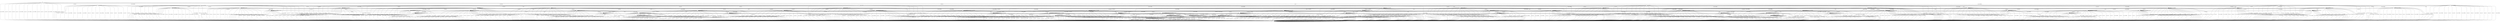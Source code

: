 digraph T4 {
0 [label="0"];
1 [label="1", shape=doublecircle];
2 [label="2"];
3 [label="3"];
4 [label="4"];
5 [label="5"];
6 [label="6"];
7 [label="7"];
8 [label="8"];
9 [label="9"];
10 [label="10"];
11 [label="11"];
12 [label="12"];
13 [label="13"];
14 [label="14"];
15 [label="15"];
16 [label="16"];
17 [label="17"];
18 [label="18"];
19 [label="19"];
20 [label="20"];
21 [label="21"];
22 [label="22"];
23 [label="23"];
24 [label="24"];
25 [label="25"];
26 [label="26"];
27 [label="27"];
28 [label="28"];
29 [label="29"];
30 [label="30"];
31 [label="31"];
32 [label="32"];
33 [label="33"];
34 [label="34"];
35 [label="35"];
36 [label="36"];
37 [label="37"];
38 [label="38"];
39 [label="39"];
40 [label="40"];
41 [label="41"];
42 [label="42"];
43 [label="43"];
44 [label="44"];
45 [label="45"];
46 [label="46"];
47 [label="47"];
48 [label="48"];
49 [label="49"];
50 [label="50"];
51 [label="51"];
52 [label="52"];
53 [label="53"];
54 [label="54"];
55 [label="55"];
56 [label="56"];
57 [label="57"];
58 [label="58"];
59 [label="59"];
60 [label="60"];
61 [label="61"];
62 [label="62"];
63 [label="63"];
64 [label="64"];
0 -> 0  [label="usr2_ai2_VoidReply"];
0 -> 0  [label="usr1_ai3_re40"];
0 -> 0  [label="usr1_ai3_re20"];
0 -> 0  [label="usr4_ai4_re2"];
0 -> 0  [label="usr2_ai3_re18"];
0 -> 0  [label="usr2_ai1_re7"];
0 -> 0  [label="usr2_ai4_VoidReply"];
0 -> 0  [label="usr3_ai1_re3"];
0 -> 0  [label="usr2_ai1_VoidReply"];
0 -> 0  [label="usr4_ai2_VoidReply"];
0 -> 0  [label="ai1_ce1"];
0 -> 0  [label="usr1_ai2_VoidReply"];
0 -> 0  [label="usr2_ai3_re5"];
0 -> 0  [label="usr2_ai3_VoidReply"];
0 -> 0  [label="usr2_ai1_re18"];
0 -> 0  [label="usr3_ai1_re1"];
0 -> 0  [label="usr1_ai3_re50"];
0 -> 0  [label="usr3_ai2_re1"];
0 -> 0  [label="usr4_ai1_VoidReply"];
0 -> 0  [label="usr1_ai1_VoidReply"];
0 -> 0  [label="usr2_ai3_re12"];
0 -> 0  [label="usr3_ai2_re2"];
1 -> 0  [label="usr2_ai2_VoidReply"];
1 -> 1  [label="usr1_ai3_re40"];
1 -> 0  [label="usr1_ai3_re20"];
1 -> 0  [label="usr4_ai4_re2"];
1 -> 0  [label="usr2_ai3_re18"];
1 -> 0  [label="usr2_ai1_re7"];
1 -> 0  [label="usr2_ai4_VoidReply"];
1 -> 0  [label="usr3_ai1_re3"];
1 -> 0  [label="usr2_ai1_VoidReply"];
1 -> 1  [label="usr4_ai2_VoidReply"];
1 -> 1  [label="ai1_ce1"];
1 -> 0  [label="usr1_ai2_VoidReply"];
1 -> 1  [label="usr2_ai3_re5"];
1 -> 1  [label="usr2_ai3_VoidReply"];
1 -> 0  [label="usr2_ai1_re18"];
1 -> 0  [label="usr3_ai1_re1"];
1 -> 0  [label="usr1_ai3_re50"];
1 -> 1  [label="usr3_ai2_re1"];
1 -> 0  [label="usr4_ai1_VoidReply"];
1 -> 0  [label="usr1_ai1_VoidReply"];
1 -> 0  [label="usr2_ai3_re12"];
1 -> 0  [label="usr3_ai2_re2"];
2 -> 0  [label="usr2_ai2_VoidReply"];
2 -> 1  [label="usr1_ai3_re40"];
2 -> 0  [label="usr1_ai3_re20"];
2 -> 0  [label="usr4_ai4_re2"];
2 -> 0  [label="usr2_ai3_re18"];
2 -> 0  [label="usr2_ai1_re7"];
2 -> 0  [label="usr2_ai4_VoidReply"];
2 -> 0  [label="usr3_ai1_re3"];
2 -> 0  [label="usr2_ai1_VoidReply"];
2 -> 2  [label="usr4_ai2_VoidReply"];
2 -> 2  [label="ai1_ce1"];
2 -> 0  [label="usr1_ai2_VoidReply"];
2 -> 2  [label="usr2_ai3_re5"];
2 -> 2  [label="usr2_ai3_VoidReply"];
2 -> 0  [label="usr2_ai1_re18"];
2 -> 0  [label="usr3_ai1_re1"];
2 -> 0  [label="usr1_ai3_re50"];
2 -> 2  [label="usr3_ai2_re1"];
2 -> 0  [label="usr4_ai1_VoidReply"];
2 -> 0  [label="usr1_ai1_VoidReply"];
2 -> 0  [label="usr2_ai3_re12"];
2 -> 0  [label="usr3_ai2_re2"];
3 -> 0  [label="usr2_ai2_VoidReply"];
3 -> 3  [label="usr1_ai3_re40"];
3 -> 0  [label="usr1_ai3_re20"];
3 -> 0  [label="usr4_ai4_re2"];
3 -> 0  [label="usr2_ai3_re18"];
3 -> 0  [label="usr2_ai1_re7"];
3 -> 0  [label="usr2_ai4_VoidReply"];
3 -> 0  [label="usr3_ai1_re3"];
3 -> 0  [label="usr2_ai1_VoidReply"];
3 -> 1  [label="usr4_ai2_VoidReply"];
3 -> 3  [label="ai1_ce1"];
3 -> 0  [label="usr1_ai2_VoidReply"];
3 -> 3  [label="usr2_ai3_re5"];
3 -> 3  [label="usr2_ai3_VoidReply"];
3 -> 0  [label="usr2_ai1_re18"];
3 -> 0  [label="usr3_ai1_re1"];
3 -> 0  [label="usr1_ai3_re50"];
3 -> 3  [label="usr3_ai2_re1"];
3 -> 0  [label="usr4_ai1_VoidReply"];
3 -> 0  [label="usr1_ai1_VoidReply"];
3 -> 0  [label="usr2_ai3_re12"];
3 -> 0  [label="usr3_ai2_re2"];
4 -> 0  [label="usr2_ai2_VoidReply"];
4 -> 4  [label="usr1_ai3_re40"];
4 -> 0  [label="usr1_ai3_re20"];
4 -> 0  [label="usr4_ai4_re2"];
4 -> 0  [label="usr2_ai3_re18"];
4 -> 0  [label="usr2_ai1_re7"];
4 -> 0  [label="usr2_ai4_VoidReply"];
4 -> 0  [label="usr3_ai1_re3"];
4 -> 0  [label="usr2_ai1_VoidReply"];
4 -> 4  [label="usr4_ai2_VoidReply"];
4 -> 1  [label="ai1_ce1"];
4 -> 0  [label="usr1_ai2_VoidReply"];
4 -> 4  [label="usr2_ai3_re5"];
4 -> 4  [label="usr2_ai3_VoidReply"];
4 -> 0  [label="usr2_ai1_re18"];
4 -> 0  [label="usr3_ai1_re1"];
4 -> 0  [label="usr1_ai3_re50"];
4 -> 4  [label="usr3_ai2_re1"];
4 -> 0  [label="usr4_ai1_VoidReply"];
4 -> 0  [label="usr1_ai1_VoidReply"];
4 -> 0  [label="usr2_ai3_re12"];
4 -> 0  [label="usr3_ai2_re2"];
5 -> 0  [label="usr2_ai2_VoidReply"];
5 -> 5  [label="usr1_ai3_re40"];
5 -> 0  [label="usr1_ai3_re20"];
5 -> 0  [label="usr4_ai4_re2"];
5 -> 0  [label="usr2_ai3_re18"];
5 -> 0  [label="usr2_ai1_re7"];
5 -> 0  [label="usr2_ai4_VoidReply"];
5 -> 0  [label="usr3_ai1_re3"];
5 -> 0  [label="usr2_ai1_VoidReply"];
5 -> 5  [label="usr4_ai2_VoidReply"];
5 -> 5  [label="ai1_ce1"];
5 -> 0  [label="usr1_ai2_VoidReply"];
5 -> 1  [label="usr2_ai3_re5"];
5 -> 5  [label="usr2_ai3_VoidReply"];
5 -> 0  [label="usr2_ai1_re18"];
5 -> 0  [label="usr3_ai1_re1"];
5 -> 0  [label="usr1_ai3_re50"];
5 -> 5  [label="usr3_ai2_re1"];
5 -> 0  [label="usr4_ai1_VoidReply"];
5 -> 0  [label="usr1_ai1_VoidReply"];
5 -> 0  [label="usr2_ai3_re12"];
5 -> 0  [label="usr3_ai2_re2"];
6 -> 0  [label="usr2_ai2_VoidReply"];
6 -> 6  [label="usr1_ai3_re40"];
6 -> 0  [label="usr1_ai3_re20"];
6 -> 0  [label="usr4_ai4_re2"];
6 -> 0  [label="usr2_ai3_re18"];
6 -> 0  [label="usr2_ai1_re7"];
6 -> 0  [label="usr2_ai4_VoidReply"];
6 -> 0  [label="usr3_ai1_re3"];
6 -> 0  [label="usr2_ai1_VoidReply"];
6 -> 6  [label="usr4_ai2_VoidReply"];
6 -> 6  [label="ai1_ce1"];
6 -> 0  [label="usr1_ai2_VoidReply"];
6 -> 6  [label="usr2_ai3_re5"];
6 -> 1  [label="usr2_ai3_VoidReply"];
6 -> 0  [label="usr2_ai1_re18"];
6 -> 0  [label="usr3_ai1_re1"];
6 -> 0  [label="usr1_ai3_re50"];
6 -> 6  [label="usr3_ai2_re1"];
6 -> 0  [label="usr4_ai1_VoidReply"];
6 -> 0  [label="usr1_ai1_VoidReply"];
6 -> 0  [label="usr2_ai3_re12"];
6 -> 0  [label="usr3_ai2_re2"];
7 -> 0  [label="usr2_ai2_VoidReply"];
7 -> 7  [label="usr1_ai3_re40"];
7 -> 0  [label="usr1_ai3_re20"];
7 -> 0  [label="usr4_ai4_re2"];
7 -> 0  [label="usr2_ai3_re18"];
7 -> 0  [label="usr2_ai1_re7"];
7 -> 0  [label="usr2_ai4_VoidReply"];
7 -> 0  [label="usr3_ai1_re3"];
7 -> 0  [label="usr2_ai1_VoidReply"];
7 -> 7  [label="usr4_ai2_VoidReply"];
7 -> 7  [label="ai1_ce1"];
7 -> 0  [label="usr1_ai2_VoidReply"];
7 -> 7  [label="usr2_ai3_re5"];
7 -> 7  [label="usr2_ai3_VoidReply"];
7 -> 0  [label="usr2_ai1_re18"];
7 -> 0  [label="usr3_ai1_re1"];
7 -> 0  [label="usr1_ai3_re50"];
7 -> 1  [label="usr3_ai2_re1"];
7 -> 0  [label="usr4_ai1_VoidReply"];
7 -> 0  [label="usr1_ai1_VoidReply"];
7 -> 0  [label="usr2_ai3_re12"];
7 -> 0  [label="usr3_ai2_re2"];
8 -> 0  [label="usr2_ai2_VoidReply"];
8 -> 3  [label="usr1_ai3_re40"];
8 -> 0  [label="usr1_ai3_re20"];
8 -> 0  [label="usr4_ai4_re2"];
8 -> 0  [label="usr2_ai3_re18"];
8 -> 0  [label="usr2_ai1_re7"];
8 -> 0  [label="usr2_ai4_VoidReply"];
8 -> 0  [label="usr3_ai1_re3"];
8 -> 0  [label="usr2_ai1_VoidReply"];
8 -> 2  [label="usr4_ai2_VoidReply"];
8 -> 8  [label="ai1_ce1"];
8 -> 0  [label="usr1_ai2_VoidReply"];
8 -> 8  [label="usr2_ai3_re5"];
8 -> 8  [label="usr2_ai3_VoidReply"];
8 -> 0  [label="usr2_ai1_re18"];
8 -> 0  [label="usr3_ai1_re1"];
8 -> 0  [label="usr1_ai3_re50"];
8 -> 8  [label="usr3_ai2_re1"];
8 -> 0  [label="usr4_ai1_VoidReply"];
8 -> 0  [label="usr1_ai1_VoidReply"];
8 -> 0  [label="usr2_ai3_re12"];
8 -> 0  [label="usr3_ai2_re2"];
9 -> 0  [label="usr2_ai2_VoidReply"];
9 -> 9  [label="usr1_ai3_re40"];
9 -> 0  [label="usr1_ai3_re20"];
9 -> 0  [label="usr4_ai4_re2"];
9 -> 0  [label="usr2_ai3_re18"];
9 -> 0  [label="usr2_ai1_re7"];
9 -> 0  [label="usr2_ai4_VoidReply"];
9 -> 0  [label="usr3_ai1_re3"];
9 -> 0  [label="usr2_ai1_VoidReply"];
9 -> 4  [label="usr4_ai2_VoidReply"];
9 -> 3  [label="ai1_ce1"];
9 -> 0  [label="usr1_ai2_VoidReply"];
9 -> 9  [label="usr2_ai3_re5"];
9 -> 9  [label="usr2_ai3_VoidReply"];
9 -> 0  [label="usr2_ai1_re18"];
9 -> 0  [label="usr3_ai1_re1"];
9 -> 0  [label="usr1_ai3_re50"];
9 -> 9  [label="usr3_ai2_re1"];
9 -> 0  [label="usr4_ai1_VoidReply"];
9 -> 0  [label="usr1_ai1_VoidReply"];
9 -> 0  [label="usr2_ai3_re12"];
9 -> 0  [label="usr3_ai2_re2"];
10 -> 0  [label="usr2_ai2_VoidReply"];
10 -> 10  [label="usr1_ai3_re40"];
10 -> 0  [label="usr1_ai3_re20"];
10 -> 0  [label="usr4_ai4_re2"];
10 -> 0  [label="usr2_ai3_re18"];
10 -> 0  [label="usr2_ai1_re7"];
10 -> 0  [label="usr2_ai4_VoidReply"];
10 -> 0  [label="usr3_ai1_re3"];
10 -> 0  [label="usr2_ai1_VoidReply"];
10 -> 5  [label="usr4_ai2_VoidReply"];
10 -> 10  [label="ai1_ce1"];
10 -> 0  [label="usr1_ai2_VoidReply"];
10 -> 3  [label="usr2_ai3_re5"];
10 -> 10  [label="usr2_ai3_VoidReply"];
10 -> 0  [label="usr2_ai1_re18"];
10 -> 0  [label="usr3_ai1_re1"];
10 -> 0  [label="usr1_ai3_re50"];
10 -> 10  [label="usr3_ai2_re1"];
10 -> 0  [label="usr4_ai1_VoidReply"];
10 -> 0  [label="usr1_ai1_VoidReply"];
10 -> 0  [label="usr2_ai3_re12"];
10 -> 0  [label="usr3_ai2_re2"];
11 -> 0  [label="usr2_ai2_VoidReply"];
11 -> 11  [label="usr1_ai3_re40"];
11 -> 0  [label="usr1_ai3_re20"];
11 -> 0  [label="usr4_ai4_re2"];
11 -> 0  [label="usr2_ai3_re18"];
11 -> 0  [label="usr2_ai1_re7"];
11 -> 0  [label="usr2_ai4_VoidReply"];
11 -> 0  [label="usr3_ai1_re3"];
11 -> 0  [label="usr2_ai1_VoidReply"];
11 -> 6  [label="usr4_ai2_VoidReply"];
11 -> 11  [label="ai1_ce1"];
11 -> 0  [label="usr1_ai2_VoidReply"];
11 -> 11  [label="usr2_ai3_re5"];
11 -> 3  [label="usr2_ai3_VoidReply"];
11 -> 0  [label="usr2_ai1_re18"];
11 -> 0  [label="usr3_ai1_re1"];
11 -> 0  [label="usr1_ai3_re50"];
11 -> 11  [label="usr3_ai2_re1"];
11 -> 0  [label="usr4_ai1_VoidReply"];
11 -> 0  [label="usr1_ai1_VoidReply"];
11 -> 0  [label="usr2_ai3_re12"];
11 -> 0  [label="usr3_ai2_re2"];
12 -> 0  [label="usr2_ai2_VoidReply"];
12 -> 12  [label="usr1_ai3_re40"];
12 -> 0  [label="usr1_ai3_re20"];
12 -> 0  [label="usr4_ai4_re2"];
12 -> 0  [label="usr2_ai3_re18"];
12 -> 0  [label="usr2_ai1_re7"];
12 -> 0  [label="usr2_ai4_VoidReply"];
12 -> 0  [label="usr3_ai1_re3"];
12 -> 0  [label="usr2_ai1_VoidReply"];
12 -> 7  [label="usr4_ai2_VoidReply"];
12 -> 12  [label="ai1_ce1"];
12 -> 0  [label="usr1_ai2_VoidReply"];
12 -> 12  [label="usr2_ai3_re5"];
12 -> 12  [label="usr2_ai3_VoidReply"];
12 -> 0  [label="usr2_ai1_re18"];
12 -> 0  [label="usr3_ai1_re1"];
12 -> 0  [label="usr1_ai3_re50"];
12 -> 3  [label="usr3_ai2_re1"];
12 -> 0  [label="usr4_ai1_VoidReply"];
12 -> 0  [label="usr1_ai1_VoidReply"];
12 -> 0  [label="usr2_ai3_re12"];
12 -> 0  [label="usr3_ai2_re2"];
13 -> 0  [label="usr2_ai2_VoidReply"];
13 -> 4  [label="usr1_ai3_re40"];
13 -> 0  [label="usr1_ai3_re20"];
13 -> 0  [label="usr4_ai4_re2"];
13 -> 0  [label="usr2_ai3_re18"];
13 -> 0  [label="usr2_ai1_re7"];
13 -> 0  [label="usr2_ai4_VoidReply"];
13 -> 0  [label="usr3_ai1_re3"];
13 -> 0  [label="usr2_ai1_VoidReply"];
13 -> 13  [label="usr4_ai2_VoidReply"];
13 -> 2  [label="ai1_ce1"];
13 -> 0  [label="usr1_ai2_VoidReply"];
13 -> 13  [label="usr2_ai3_re5"];
13 -> 13  [label="usr2_ai3_VoidReply"];
13 -> 0  [label="usr2_ai1_re18"];
13 -> 0  [label="usr3_ai1_re1"];
13 -> 0  [label="usr1_ai3_re50"];
13 -> 13  [label="usr3_ai2_re1"];
13 -> 0  [label="usr4_ai1_VoidReply"];
13 -> 0  [label="usr1_ai1_VoidReply"];
13 -> 0  [label="usr2_ai3_re12"];
13 -> 0  [label="usr3_ai2_re2"];
14 -> 0  [label="usr2_ai2_VoidReply"];
14 -> 5  [label="usr1_ai3_re40"];
14 -> 0  [label="usr1_ai3_re20"];
14 -> 0  [label="usr4_ai4_re2"];
14 -> 0  [label="usr2_ai3_re18"];
14 -> 0  [label="usr2_ai1_re7"];
14 -> 0  [label="usr2_ai4_VoidReply"];
14 -> 0  [label="usr3_ai1_re3"];
14 -> 0  [label="usr2_ai1_VoidReply"];
14 -> 14  [label="usr4_ai2_VoidReply"];
14 -> 14  [label="ai1_ce1"];
14 -> 0  [label="usr1_ai2_VoidReply"];
14 -> 2  [label="usr2_ai3_re5"];
14 -> 14  [label="usr2_ai3_VoidReply"];
14 -> 0  [label="usr2_ai1_re18"];
14 -> 0  [label="usr3_ai1_re1"];
14 -> 0  [label="usr1_ai3_re50"];
14 -> 14  [label="usr3_ai2_re1"];
14 -> 0  [label="usr4_ai1_VoidReply"];
14 -> 0  [label="usr1_ai1_VoidReply"];
14 -> 0  [label="usr2_ai3_re12"];
14 -> 0  [label="usr3_ai2_re2"];
15 -> 0  [label="usr2_ai2_VoidReply"];
15 -> 6  [label="usr1_ai3_re40"];
15 -> 0  [label="usr1_ai3_re20"];
15 -> 0  [label="usr4_ai4_re2"];
15 -> 0  [label="usr2_ai3_re18"];
15 -> 0  [label="usr2_ai1_re7"];
15 -> 0  [label="usr2_ai4_VoidReply"];
15 -> 0  [label="usr3_ai1_re3"];
15 -> 0  [label="usr2_ai1_VoidReply"];
15 -> 15  [label="usr4_ai2_VoidReply"];
15 -> 15  [label="ai1_ce1"];
15 -> 0  [label="usr1_ai2_VoidReply"];
15 -> 15  [label="usr2_ai3_re5"];
15 -> 2  [label="usr2_ai3_VoidReply"];
15 -> 0  [label="usr2_ai1_re18"];
15 -> 0  [label="usr3_ai1_re1"];
15 -> 0  [label="usr1_ai3_re50"];
15 -> 15  [label="usr3_ai2_re1"];
15 -> 0  [label="usr4_ai1_VoidReply"];
15 -> 0  [label="usr1_ai1_VoidReply"];
15 -> 0  [label="usr2_ai3_re12"];
15 -> 0  [label="usr3_ai2_re2"];
16 -> 0  [label="usr2_ai2_VoidReply"];
16 -> 7  [label="usr1_ai3_re40"];
16 -> 0  [label="usr1_ai3_re20"];
16 -> 0  [label="usr4_ai4_re2"];
16 -> 0  [label="usr2_ai3_re18"];
16 -> 0  [label="usr2_ai1_re7"];
16 -> 0  [label="usr2_ai4_VoidReply"];
16 -> 0  [label="usr3_ai1_re3"];
16 -> 0  [label="usr2_ai1_VoidReply"];
16 -> 16  [label="usr4_ai2_VoidReply"];
16 -> 16  [label="ai1_ce1"];
16 -> 0  [label="usr1_ai2_VoidReply"];
16 -> 16  [label="usr2_ai3_re5"];
16 -> 16  [label="usr2_ai3_VoidReply"];
16 -> 0  [label="usr2_ai1_re18"];
16 -> 0  [label="usr3_ai1_re1"];
16 -> 0  [label="usr1_ai3_re50"];
16 -> 2  [label="usr3_ai2_re1"];
16 -> 0  [label="usr4_ai1_VoidReply"];
16 -> 0  [label="usr1_ai1_VoidReply"];
16 -> 0  [label="usr2_ai3_re12"];
16 -> 0  [label="usr3_ai2_re2"];
17 -> 0  [label="usr2_ai2_VoidReply"];
17 -> 17  [label="usr1_ai3_re40"];
17 -> 0  [label="usr1_ai3_re20"];
17 -> 0  [label="usr4_ai4_re2"];
17 -> 0  [label="usr2_ai3_re18"];
17 -> 0  [label="usr2_ai1_re7"];
17 -> 0  [label="usr2_ai4_VoidReply"];
17 -> 0  [label="usr3_ai1_re3"];
17 -> 0  [label="usr2_ai1_VoidReply"];
17 -> 17  [label="usr4_ai2_VoidReply"];
17 -> 5  [label="ai1_ce1"];
17 -> 0  [label="usr1_ai2_VoidReply"];
17 -> 4  [label="usr2_ai3_re5"];
17 -> 17  [label="usr2_ai3_VoidReply"];
17 -> 0  [label="usr2_ai1_re18"];
17 -> 0  [label="usr3_ai1_re1"];
17 -> 0  [label="usr1_ai3_re50"];
17 -> 17  [label="usr3_ai2_re1"];
17 -> 0  [label="usr4_ai1_VoidReply"];
17 -> 0  [label="usr1_ai1_VoidReply"];
17 -> 0  [label="usr2_ai3_re12"];
17 -> 0  [label="usr3_ai2_re2"];
18 -> 0  [label="usr2_ai2_VoidReply"];
18 -> 18  [label="usr1_ai3_re40"];
18 -> 0  [label="usr1_ai3_re20"];
18 -> 0  [label="usr4_ai4_re2"];
18 -> 0  [label="usr2_ai3_re18"];
18 -> 0  [label="usr2_ai1_re7"];
18 -> 0  [label="usr2_ai4_VoidReply"];
18 -> 0  [label="usr3_ai1_re3"];
18 -> 0  [label="usr2_ai1_VoidReply"];
18 -> 18  [label="usr4_ai2_VoidReply"];
18 -> 18  [label="ai1_ce1"];
18 -> 0  [label="usr1_ai2_VoidReply"];
18 -> 6  [label="usr2_ai3_re5"];
18 -> 5  [label="usr2_ai3_VoidReply"];
18 -> 0  [label="usr2_ai1_re18"];
18 -> 0  [label="usr3_ai1_re1"];
18 -> 0  [label="usr1_ai3_re50"];
18 -> 18  [label="usr3_ai2_re1"];
18 -> 0  [label="usr4_ai1_VoidReply"];
18 -> 0  [label="usr1_ai1_VoidReply"];
18 -> 0  [label="usr2_ai3_re12"];
18 -> 0  [label="usr3_ai2_re2"];
19 -> 0  [label="usr2_ai2_VoidReply"];
19 -> 19  [label="usr1_ai3_re40"];
19 -> 0  [label="usr1_ai3_re20"];
19 -> 0  [label="usr4_ai4_re2"];
19 -> 0  [label="usr2_ai3_re18"];
19 -> 0  [label="usr2_ai1_re7"];
19 -> 0  [label="usr2_ai4_VoidReply"];
19 -> 0  [label="usr3_ai1_re3"];
19 -> 0  [label="usr2_ai1_VoidReply"];
19 -> 19  [label="usr4_ai2_VoidReply"];
19 -> 19  [label="ai1_ce1"];
19 -> 0  [label="usr1_ai2_VoidReply"];
19 -> 7  [label="usr2_ai3_re5"];
19 -> 19  [label="usr2_ai3_VoidReply"];
19 -> 0  [label="usr2_ai1_re18"];
19 -> 0  [label="usr3_ai1_re1"];
19 -> 0  [label="usr1_ai3_re50"];
19 -> 5  [label="usr3_ai2_re1"];
19 -> 0  [label="usr4_ai1_VoidReply"];
19 -> 0  [label="usr1_ai1_VoidReply"];
19 -> 0  [label="usr2_ai3_re12"];
19 -> 0  [label="usr3_ai2_re2"];
20 -> 0  [label="usr2_ai2_VoidReply"];
20 -> 20  [label="usr1_ai3_re40"];
20 -> 0  [label="usr1_ai3_re20"];
20 -> 0  [label="usr4_ai4_re2"];
20 -> 0  [label="usr2_ai3_re18"];
20 -> 0  [label="usr2_ai1_re7"];
20 -> 0  [label="usr2_ai4_VoidReply"];
20 -> 0  [label="usr3_ai1_re3"];
20 -> 0  [label="usr2_ai1_VoidReply"];
20 -> 20  [label="usr4_ai2_VoidReply"];
20 -> 6  [label="ai1_ce1"];
20 -> 0  [label="usr1_ai2_VoidReply"];
20 -> 20  [label="usr2_ai3_re5"];
20 -> 4  [label="usr2_ai3_VoidReply"];
20 -> 0  [label="usr2_ai1_re18"];
20 -> 0  [label="usr3_ai1_re1"];
20 -> 0  [label="usr1_ai3_re50"];
20 -> 20  [label="usr3_ai2_re1"];
20 -> 0  [label="usr4_ai1_VoidReply"];
20 -> 0  [label="usr1_ai1_VoidReply"];
20 -> 0  [label="usr2_ai3_re12"];
20 -> 0  [label="usr3_ai2_re2"];
21 -> 0  [label="usr2_ai2_VoidReply"];
21 -> 21  [label="usr1_ai3_re40"];
21 -> 0  [label="usr1_ai3_re20"];
21 -> 0  [label="usr4_ai4_re2"];
21 -> 0  [label="usr2_ai3_re18"];
21 -> 0  [label="usr2_ai1_re7"];
21 -> 0  [label="usr2_ai4_VoidReply"];
21 -> 0  [label="usr3_ai1_re3"];
21 -> 0  [label="usr2_ai1_VoidReply"];
21 -> 21  [label="usr4_ai2_VoidReply"];
21 -> 21  [label="ai1_ce1"];
21 -> 0  [label="usr1_ai2_VoidReply"];
21 -> 21  [label="usr2_ai3_re5"];
21 -> 7  [label="usr2_ai3_VoidReply"];
21 -> 0  [label="usr2_ai1_re18"];
21 -> 0  [label="usr3_ai1_re1"];
21 -> 0  [label="usr1_ai3_re50"];
21 -> 6  [label="usr3_ai2_re1"];
21 -> 0  [label="usr4_ai1_VoidReply"];
21 -> 0  [label="usr1_ai1_VoidReply"];
21 -> 0  [label="usr2_ai3_re12"];
21 -> 0  [label="usr3_ai2_re2"];
22 -> 0  [label="usr2_ai2_VoidReply"];
22 -> 21  [label="usr1_ai3_re40"];
22 -> 0  [label="usr1_ai3_re20"];
22 -> 0  [label="usr4_ai4_re2"];
22 -> 0  [label="usr2_ai3_re18"];
22 -> 0  [label="usr2_ai1_re7"];
22 -> 0  [label="usr2_ai4_VoidReply"];
22 -> 0  [label="usr3_ai1_re3"];
22 -> 0  [label="usr2_ai1_VoidReply"];
22 -> 22  [label="usr4_ai2_VoidReply"];
22 -> 22  [label="ai1_ce1"];
22 -> 0  [label="usr1_ai2_VoidReply"];
22 -> 22  [label="usr2_ai3_re5"];
22 -> 16  [label="usr2_ai3_VoidReply"];
22 -> 0  [label="usr2_ai1_re18"];
22 -> 0  [label="usr3_ai1_re1"];
22 -> 0  [label="usr1_ai3_re50"];
22 -> 15  [label="usr3_ai2_re1"];
22 -> 0  [label="usr4_ai1_VoidReply"];
22 -> 0  [label="usr1_ai1_VoidReply"];
22 -> 0  [label="usr2_ai3_re12"];
22 -> 0  [label="usr3_ai2_re2"];
23 -> 0  [label="usr2_ai2_VoidReply"];
23 -> 23  [label="usr1_ai3_re40"];
23 -> 0  [label="usr1_ai3_re20"];
23 -> 0  [label="usr4_ai4_re2"];
23 -> 0  [label="usr2_ai3_re18"];
23 -> 0  [label="usr2_ai1_re7"];
23 -> 0  [label="usr2_ai4_VoidReply"];
23 -> 0  [label="usr3_ai1_re3"];
23 -> 0  [label="usr2_ai1_VoidReply"];
23 -> 21  [label="usr4_ai2_VoidReply"];
23 -> 23  [label="ai1_ce1"];
23 -> 0  [label="usr1_ai2_VoidReply"];
23 -> 23  [label="usr2_ai3_re5"];
23 -> 12  [label="usr2_ai3_VoidReply"];
23 -> 0  [label="usr2_ai1_re18"];
23 -> 0  [label="usr3_ai1_re1"];
23 -> 0  [label="usr1_ai3_re50"];
23 -> 11  [label="usr3_ai2_re1"];
23 -> 0  [label="usr4_ai1_VoidReply"];
23 -> 0  [label="usr1_ai1_VoidReply"];
23 -> 0  [label="usr2_ai3_re12"];
23 -> 0  [label="usr3_ai2_re2"];
24 -> 0  [label="usr2_ai2_VoidReply"];
24 -> 24  [label="usr1_ai3_re40"];
24 -> 0  [label="usr1_ai3_re20"];
24 -> 0  [label="usr4_ai4_re2"];
24 -> 0  [label="usr2_ai3_re18"];
24 -> 0  [label="usr2_ai1_re7"];
24 -> 0  [label="usr2_ai4_VoidReply"];
24 -> 0  [label="usr3_ai1_re3"];
24 -> 0  [label="usr2_ai1_VoidReply"];
24 -> 24  [label="usr4_ai2_VoidReply"];
24 -> 21  [label="ai1_ce1"];
24 -> 0  [label="usr1_ai2_VoidReply"];
24 -> 24  [label="usr2_ai3_re5"];
24 -> 53  [label="usr2_ai3_VoidReply"];
24 -> 0  [label="usr2_ai1_re18"];
24 -> 0  [label="usr3_ai1_re1"];
24 -> 0  [label="usr1_ai3_re50"];
24 -> 20  [label="usr3_ai2_re1"];
24 -> 0  [label="usr4_ai1_VoidReply"];
24 -> 0  [label="usr1_ai1_VoidReply"];
24 -> 0  [label="usr2_ai3_re12"];
24 -> 0  [label="usr3_ai2_re2"];
25 -> 0  [label="usr2_ai2_VoidReply"];
25 -> 25  [label="usr1_ai3_re40"];
25 -> 0  [label="usr1_ai3_re20"];
25 -> 0  [label="usr4_ai4_re2"];
25 -> 0  [label="usr2_ai3_re18"];
25 -> 0  [label="usr2_ai1_re7"];
25 -> 0  [label="usr2_ai4_VoidReply"];
25 -> 0  [label="usr3_ai1_re3"];
25 -> 0  [label="usr2_ai1_VoidReply"];
25 -> 25  [label="usr4_ai2_VoidReply"];
25 -> 25  [label="ai1_ce1"];
25 -> 0  [label="usr1_ai2_VoidReply"];
25 -> 21  [label="usr2_ai3_re5"];
25 -> 19  [label="usr2_ai3_VoidReply"];
25 -> 0  [label="usr2_ai1_re18"];
25 -> 0  [label="usr3_ai1_re1"];
25 -> 0  [label="usr1_ai3_re50"];
25 -> 18  [label="usr3_ai2_re1"];
25 -> 0  [label="usr4_ai1_VoidReply"];
25 -> 0  [label="usr1_ai1_VoidReply"];
25 -> 0  [label="usr2_ai3_re12"];
25 -> 0  [label="usr3_ai2_re2"];
26 -> 0  [label="usr2_ai2_VoidReply"];
26 -> 24  [label="usr1_ai3_re40"];
26 -> 0  [label="usr1_ai3_re20"];
26 -> 0  [label="usr4_ai4_re2"];
26 -> 0  [label="usr2_ai3_re18"];
26 -> 0  [label="usr2_ai1_re7"];
26 -> 0  [label="usr2_ai4_VoidReply"];
26 -> 0  [label="usr3_ai1_re3"];
26 -> 0  [label="usr2_ai1_VoidReply"];
26 -> 26  [label="usr4_ai2_VoidReply"];
26 -> 22  [label="ai1_ce1"];
26 -> 0  [label="usr1_ai2_VoidReply"];
26 -> 26  [label="usr2_ai3_re5"];
26 -> 54  [label="usr2_ai3_VoidReply"];
26 -> 0  [label="usr2_ai1_re18"];
26 -> 0  [label="usr3_ai1_re1"];
26 -> 0  [label="usr1_ai3_re50"];
26 -> 62  [label="usr3_ai2_re1"];
26 -> 0  [label="usr4_ai1_VoidReply"];
26 -> 0  [label="usr1_ai1_VoidReply"];
26 -> 0  [label="usr2_ai3_re12"];
26 -> 0  [label="usr3_ai2_re2"];
27 -> 0  [label="usr2_ai2_VoidReply"];
27 -> 27  [label="usr1_ai3_re40"];
27 -> 0  [label="usr1_ai3_re20"];
27 -> 0  [label="usr4_ai4_re2"];
27 -> 0  [label="usr2_ai3_re18"];
27 -> 0  [label="usr2_ai1_re7"];
27 -> 0  [label="usr2_ai4_VoidReply"];
27 -> 0  [label="usr3_ai1_re3"];
27 -> 0  [label="usr2_ai1_VoidReply"];
27 -> 24  [label="usr4_ai2_VoidReply"];
27 -> 23  [label="ai1_ce1"];
27 -> 0  [label="usr1_ai2_VoidReply"];
27 -> 27  [label="usr2_ai3_re5"];
27 -> 39  [label="usr2_ai3_VoidReply"];
27 -> 0  [label="usr2_ai1_re18"];
27 -> 0  [label="usr3_ai1_re1"];
27 -> 0  [label="usr1_ai3_re50"];
27 -> 38  [label="usr3_ai2_re1"];
27 -> 0  [label="usr4_ai1_VoidReply"];
27 -> 0  [label="usr1_ai1_VoidReply"];
27 -> 0  [label="usr2_ai3_re12"];
27 -> 0  [label="usr3_ai2_re2"];
28 -> 0  [label="usr2_ai2_VoidReply"];
28 -> 28  [label="usr1_ai3_re40"];
28 -> 0  [label="usr1_ai3_re20"];
28 -> 0  [label="usr4_ai4_re2"];
28 -> 0  [label="usr2_ai3_re18"];
28 -> 0  [label="usr2_ai1_re7"];
28 -> 0  [label="usr2_ai4_VoidReply"];
28 -> 0  [label="usr3_ai1_re3"];
28 -> 0  [label="usr2_ai1_VoidReply"];
28 -> 28  [label="usr4_ai2_VoidReply"];
28 -> 25  [label="ai1_ce1"];
28 -> 0  [label="usr1_ai2_VoidReply"];
28 -> 24  [label="usr2_ai3_re5"];
28 -> 63  [label="usr2_ai3_VoidReply"];
28 -> 0  [label="usr2_ai1_re18"];
28 -> 0  [label="usr3_ai1_re1"];
28 -> 0  [label="usr1_ai3_re50"];
28 -> 45  [label="usr3_ai2_re1"];
28 -> 0  [label="usr4_ai1_VoidReply"];
28 -> 0  [label="usr1_ai1_VoidReply"];
28 -> 0  [label="usr2_ai3_re12"];
28 -> 0  [label="usr3_ai2_re2"];
29 -> 0  [label="usr2_ai2_VoidReply"];
29 -> 27  [label="usr1_ai3_re40"];
29 -> 0  [label="usr1_ai3_re20"];
29 -> 0  [label="usr4_ai4_re2"];
29 -> 0  [label="usr2_ai3_re18"];
29 -> 0  [label="usr2_ai1_re7"];
29 -> 0  [label="usr2_ai4_VoidReply"];
29 -> 0  [label="usr3_ai1_re3"];
29 -> 0  [label="usr2_ai1_VoidReply"];
29 -> 26  [label="usr4_ai2_VoidReply"];
29 -> 33  [label="ai1_ce1"];
29 -> 0  [label="usr1_ai2_VoidReply"];
29 -> 29  [label="usr2_ai3_re5"];
29 -> 57  [label="usr2_ai3_VoidReply"];
29 -> 0  [label="usr2_ai1_re18"];
29 -> 0  [label="usr3_ai1_re1"];
29 -> 0  [label="usr1_ai3_re50"];
29 -> 56  [label="usr3_ai2_re1"];
29 -> 0  [label="usr4_ai1_VoidReply"];
29 -> 0  [label="usr1_ai1_VoidReply"];
29 -> 0  [label="usr2_ai3_re12"];
29 -> 0  [label="usr3_ai2_re2"];
30 -> 0  [label="usr2_ai2_VoidReply"];
30 -> 28  [label="usr1_ai3_re40"];
30 -> 0  [label="usr1_ai3_re20"];
30 -> 0  [label="usr4_ai4_re2"];
30 -> 0  [label="usr2_ai3_re18"];
30 -> 0  [label="usr2_ai1_re7"];
30 -> 0  [label="usr2_ai4_VoidReply"];
30 -> 0  [label="usr3_ai1_re3"];
30 -> 0  [label="usr2_ai1_VoidReply"];
30 -> 30  [label="usr4_ai2_VoidReply"];
30 -> 35  [label="ai1_ce1"];
30 -> 0  [label="usr1_ai2_VoidReply"];
30 -> 26  [label="usr2_ai3_re5"];
30 -> 60  [label="usr2_ai3_VoidReply"];
30 -> 0  [label="usr2_ai1_re18"];
30 -> 0  [label="usr3_ai1_re1"];
30 -> 0  [label="usr1_ai3_re50"];
30 -> 50  [label="usr3_ai2_re1"];
30 -> 0  [label="usr4_ai1_VoidReply"];
30 -> 0  [label="usr1_ai1_VoidReply"];
30 -> 0  [label="usr2_ai3_re12"];
30 -> 0  [label="usr3_ai2_re2"];
31 -> 0  [label="usr2_ai2_VoidReply"];
31 -> 31  [label="usr1_ai3_re40"];
31 -> 0  [label="usr1_ai3_re20"];
31 -> 0  [label="usr4_ai4_re2"];
31 -> 0  [label="usr2_ai3_re18"];
31 -> 0  [label="usr2_ai1_re7"];
31 -> 0  [label="usr2_ai4_VoidReply"];
31 -> 0  [label="usr3_ai1_re3"];
31 -> 0  [label="usr2_ai1_VoidReply"];
31 -> 28  [label="usr4_ai2_VoidReply"];
31 -> 34  [label="ai1_ce1"];
31 -> 0  [label="usr1_ai2_VoidReply"];
31 -> 27  [label="usr2_ai3_re5"];
31 -> 48  [label="usr2_ai3_VoidReply"];
31 -> 0  [label="usr2_ai1_re18"];
31 -> 0  [label="usr3_ai1_re1"];
31 -> 0  [label="usr1_ai3_re50"];
31 -> 47  [label="usr3_ai2_re1"];
31 -> 0  [label="usr4_ai1_VoidReply"];
31 -> 0  [label="usr1_ai1_VoidReply"];
31 -> 0  [label="usr2_ai3_re12"];
31 -> 0  [label="usr3_ai2_re2"];
32 -> 0  [label="usr2_ai2_VoidReply"];
32 -> 31  [label="usr1_ai3_re40"];
32 -> 0  [label="usr1_ai3_re20"];
32 -> 0  [label="usr4_ai4_re2"];
32 -> 0  [label="usr2_ai3_re18"];
32 -> 0  [label="usr2_ai1_re7"];
32 -> 0  [label="usr2_ai4_VoidReply"];
32 -> 0  [label="usr3_ai1_re3"];
32 -> 0  [label="usr2_ai1_VoidReply"];
32 -> 30  [label="usr4_ai2_VoidReply"];
32 -> 52  [label="ai1_ce1"];
32 -> 0  [label="usr1_ai2_VoidReply"];
32 -> 29  [label="usr2_ai3_re5"];
32 -> 59  [label="usr2_ai3_VoidReply"];
32 -> 0  [label="usr2_ai1_re18"];
32 -> 0  [label="usr3_ai1_re1"];
32 -> 0  [label="usr1_ai3_re50"];
32 -> 51  [label="usr3_ai2_re1"];
32 -> 0  [label="usr4_ai1_VoidReply"];
32 -> 0  [label="usr1_ai1_VoidReply"];
32 -> 0  [label="usr2_ai3_re12"];
32 -> 0  [label="usr3_ai2_re2"];
33 -> 0  [label="usr2_ai2_VoidReply"];
33 -> 23  [label="usr1_ai3_re40"];
33 -> 0  [label="usr1_ai3_re20"];
33 -> 0  [label="usr4_ai4_re2"];
33 -> 0  [label="usr2_ai3_re18"];
33 -> 0  [label="usr2_ai1_re7"];
33 -> 0  [label="usr2_ai4_VoidReply"];
33 -> 0  [label="usr3_ai1_re3"];
33 -> 0  [label="usr2_ai1_VoidReply"];
33 -> 22  [label="usr4_ai2_VoidReply"];
33 -> 33  [label="ai1_ce1"];
33 -> 0  [label="usr1_ai2_VoidReply"];
33 -> 33  [label="usr2_ai3_re5"];
33 -> 43  [label="usr2_ai3_VoidReply"];
33 -> 0  [label="usr2_ai1_re18"];
33 -> 0  [label="usr3_ai1_re1"];
33 -> 0  [label="usr1_ai3_re50"];
33 -> 64  [label="usr3_ai2_re1"];
33 -> 0  [label="usr4_ai1_VoidReply"];
33 -> 0  [label="usr1_ai1_VoidReply"];
33 -> 0  [label="usr2_ai3_re12"];
33 -> 0  [label="usr3_ai2_re2"];
34 -> 0  [label="usr2_ai2_VoidReply"];
34 -> 34  [label="usr1_ai3_re40"];
34 -> 0  [label="usr1_ai3_re20"];
34 -> 0  [label="usr4_ai4_re2"];
34 -> 0  [label="usr2_ai3_re18"];
34 -> 0  [label="usr2_ai1_re7"];
34 -> 0  [label="usr2_ai4_VoidReply"];
34 -> 0  [label="usr3_ai1_re3"];
34 -> 0  [label="usr2_ai1_VoidReply"];
34 -> 25  [label="usr4_ai2_VoidReply"];
34 -> 34  [label="ai1_ce1"];
34 -> 0  [label="usr1_ai2_VoidReply"];
34 -> 23  [label="usr2_ai3_re5"];
34 -> 42  [label="usr2_ai3_VoidReply"];
34 -> 0  [label="usr2_ai1_re18"];
34 -> 0  [label="usr3_ai1_re1"];
34 -> 0  [label="usr1_ai3_re50"];
34 -> 41  [label="usr3_ai2_re1"];
34 -> 0  [label="usr4_ai1_VoidReply"];
34 -> 0  [label="usr1_ai1_VoidReply"];
34 -> 0  [label="usr2_ai3_re12"];
34 -> 0  [label="usr3_ai2_re2"];
35 -> 0  [label="usr2_ai2_VoidReply"];
35 -> 25  [label="usr1_ai3_re40"];
35 -> 0  [label="usr1_ai3_re20"];
35 -> 0  [label="usr4_ai4_re2"];
35 -> 0  [label="usr2_ai3_re18"];
35 -> 0  [label="usr2_ai1_re7"];
35 -> 0  [label="usr2_ai4_VoidReply"];
35 -> 0  [label="usr3_ai1_re3"];
35 -> 0  [label="usr2_ai1_VoidReply"];
35 -> 35  [label="usr4_ai2_VoidReply"];
35 -> 35  [label="ai1_ce1"];
35 -> 0  [label="usr1_ai2_VoidReply"];
35 -> 22  [label="usr2_ai3_re5"];
35 -> 55  [label="usr2_ai3_VoidReply"];
35 -> 0  [label="usr2_ai1_re18"];
35 -> 0  [label="usr3_ai1_re1"];
35 -> 0  [label="usr1_ai3_re50"];
35 -> 44  [label="usr3_ai2_re1"];
35 -> 0  [label="usr4_ai1_VoidReply"];
35 -> 0  [label="usr1_ai1_VoidReply"];
35 -> 0  [label="usr2_ai3_re12"];
35 -> 0  [label="usr3_ai2_re2"];
36 -> 0  [label="usr2_ai2_VoidReply"];
36 -> 9  [label="usr1_ai3_re40"];
36 -> 0  [label="usr1_ai3_re20"];
36 -> 0  [label="usr4_ai4_re2"];
36 -> 0  [label="usr2_ai3_re18"];
36 -> 0  [label="usr2_ai1_re7"];
36 -> 0  [label="usr2_ai4_VoidReply"];
36 -> 0  [label="usr3_ai1_re3"];
36 -> 0  [label="usr2_ai1_VoidReply"];
36 -> 13  [label="usr4_ai2_VoidReply"];
36 -> 8  [label="ai1_ce1"];
36 -> 0  [label="usr1_ai2_VoidReply"];
36 -> 36  [label="usr2_ai3_re5"];
36 -> 36  [label="usr2_ai3_VoidReply"];
36 -> 0  [label="usr2_ai1_re18"];
36 -> 0  [label="usr3_ai1_re1"];
36 -> 0  [label="usr1_ai3_re50"];
36 -> 36  [label="usr3_ai2_re1"];
36 -> 0  [label="usr4_ai1_VoidReply"];
36 -> 0  [label="usr1_ai1_VoidReply"];
36 -> 0  [label="usr2_ai3_re12"];
36 -> 0  [label="usr3_ai2_re2"];
37 -> 0  [label="usr2_ai2_VoidReply"];
37 -> 37  [label="usr1_ai3_re40"];
37 -> 0  [label="usr1_ai3_re20"];
37 -> 0  [label="usr4_ai4_re2"];
37 -> 0  [label="usr2_ai3_re18"];
37 -> 0  [label="usr2_ai1_re7"];
37 -> 0  [label="usr2_ai4_VoidReply"];
37 -> 0  [label="usr3_ai1_re3"];
37 -> 0  [label="usr2_ai1_VoidReply"];
37 -> 17  [label="usr4_ai2_VoidReply"];
37 -> 10  [label="ai1_ce1"];
37 -> 0  [label="usr1_ai2_VoidReply"];
37 -> 9  [label="usr2_ai3_re5"];
37 -> 37  [label="usr2_ai3_VoidReply"];
37 -> 0  [label="usr2_ai1_re18"];
37 -> 0  [label="usr3_ai1_re1"];
37 -> 0  [label="usr1_ai3_re50"];
37 -> 37  [label="usr3_ai2_re1"];
37 -> 0  [label="usr4_ai1_VoidReply"];
37 -> 0  [label="usr1_ai1_VoidReply"];
37 -> 0  [label="usr2_ai3_re12"];
37 -> 0  [label="usr3_ai2_re2"];
38 -> 0  [label="usr2_ai2_VoidReply"];
38 -> 38  [label="usr1_ai3_re40"];
38 -> 0  [label="usr1_ai3_re20"];
38 -> 0  [label="usr4_ai4_re2"];
38 -> 0  [label="usr2_ai3_re18"];
38 -> 0  [label="usr2_ai1_re7"];
38 -> 0  [label="usr2_ai4_VoidReply"];
38 -> 0  [label="usr3_ai1_re3"];
38 -> 0  [label="usr2_ai1_VoidReply"];
38 -> 20  [label="usr4_ai2_VoidReply"];
38 -> 11  [label="ai1_ce1"];
38 -> 0  [label="usr1_ai2_VoidReply"];
38 -> 38  [label="usr2_ai3_re5"];
38 -> 9  [label="usr2_ai3_VoidReply"];
38 -> 0  [label="usr2_ai1_re18"];
38 -> 0  [label="usr3_ai1_re1"];
38 -> 0  [label="usr1_ai3_re50"];
38 -> 38  [label="usr3_ai2_re1"];
38 -> 0  [label="usr4_ai1_VoidReply"];
38 -> 0  [label="usr1_ai1_VoidReply"];
38 -> 0  [label="usr2_ai3_re12"];
38 -> 0  [label="usr3_ai2_re2"];
39 -> 0  [label="usr2_ai2_VoidReply"];
39 -> 39  [label="usr1_ai3_re40"];
39 -> 0  [label="usr1_ai3_re20"];
39 -> 0  [label="usr4_ai4_re2"];
39 -> 0  [label="usr2_ai3_re18"];
39 -> 0  [label="usr2_ai1_re7"];
39 -> 0  [label="usr2_ai4_VoidReply"];
39 -> 0  [label="usr3_ai1_re3"];
39 -> 0  [label="usr2_ai1_VoidReply"];
39 -> 53  [label="usr4_ai2_VoidReply"];
39 -> 12  [label="ai1_ce1"];
39 -> 0  [label="usr1_ai2_VoidReply"];
39 -> 39  [label="usr2_ai3_re5"];
39 -> 39  [label="usr2_ai3_VoidReply"];
39 -> 0  [label="usr2_ai1_re18"];
39 -> 0  [label="usr3_ai1_re1"];
39 -> 0  [label="usr1_ai3_re50"];
39 -> 9  [label="usr3_ai2_re1"];
39 -> 0  [label="usr4_ai1_VoidReply"];
39 -> 0  [label="usr1_ai1_VoidReply"];
39 -> 0  [label="usr2_ai3_re12"];
39 -> 0  [label="usr3_ai2_re2"];
40 -> 0  [label="usr2_ai2_VoidReply"];
40 -> 10  [label="usr1_ai3_re40"];
40 -> 0  [label="usr1_ai3_re20"];
40 -> 0  [label="usr4_ai4_re2"];
40 -> 0  [label="usr2_ai3_re18"];
40 -> 0  [label="usr2_ai1_re7"];
40 -> 0  [label="usr2_ai4_VoidReply"];
40 -> 0  [label="usr3_ai1_re3"];
40 -> 0  [label="usr2_ai1_VoidReply"];
40 -> 14  [label="usr4_ai2_VoidReply"];
40 -> 40  [label="ai1_ce1"];
40 -> 0  [label="usr1_ai2_VoidReply"];
40 -> 8  [label="usr2_ai3_re5"];
40 -> 40  [label="usr2_ai3_VoidReply"];
40 -> 0  [label="usr2_ai1_re18"];
40 -> 0  [label="usr3_ai1_re1"];
40 -> 0  [label="usr1_ai3_re50"];
40 -> 40  [label="usr3_ai2_re1"];
40 -> 0  [label="usr4_ai1_VoidReply"];
40 -> 0  [label="usr1_ai1_VoidReply"];
40 -> 0  [label="usr2_ai3_re12"];
40 -> 0  [label="usr3_ai2_re2"];
41 -> 0  [label="usr2_ai2_VoidReply"];
41 -> 41  [label="usr1_ai3_re40"];
41 -> 0  [label="usr1_ai3_re20"];
41 -> 0  [label="usr4_ai4_re2"];
41 -> 0  [label="usr2_ai3_re18"];
41 -> 0  [label="usr2_ai1_re7"];
41 -> 0  [label="usr2_ai4_VoidReply"];
41 -> 0  [label="usr3_ai1_re3"];
41 -> 0  [label="usr2_ai1_VoidReply"];
41 -> 18  [label="usr4_ai2_VoidReply"];
41 -> 41  [label="ai1_ce1"];
41 -> 0  [label="usr1_ai2_VoidReply"];
41 -> 11  [label="usr2_ai3_re5"];
41 -> 10  [label="usr2_ai3_VoidReply"];
41 -> 0  [label="usr2_ai1_re18"];
41 -> 0  [label="usr3_ai1_re1"];
41 -> 0  [label="usr1_ai3_re50"];
41 -> 41  [label="usr3_ai2_re1"];
41 -> 0  [label="usr4_ai1_VoidReply"];
41 -> 0  [label="usr1_ai1_VoidReply"];
41 -> 0  [label="usr2_ai3_re12"];
41 -> 0  [label="usr3_ai2_re2"];
42 -> 0  [label="usr2_ai2_VoidReply"];
42 -> 42  [label="usr1_ai3_re40"];
42 -> 0  [label="usr1_ai3_re20"];
42 -> 0  [label="usr4_ai4_re2"];
42 -> 0  [label="usr2_ai3_re18"];
42 -> 0  [label="usr2_ai1_re7"];
42 -> 0  [label="usr2_ai4_VoidReply"];
42 -> 0  [label="usr3_ai1_re3"];
42 -> 0  [label="usr2_ai1_VoidReply"];
42 -> 19  [label="usr4_ai2_VoidReply"];
42 -> 42  [label="ai1_ce1"];
42 -> 0  [label="usr1_ai2_VoidReply"];
42 -> 12  [label="usr2_ai3_re5"];
42 -> 42  [label="usr2_ai3_VoidReply"];
42 -> 0  [label="usr2_ai1_re18"];
42 -> 0  [label="usr3_ai1_re1"];
42 -> 0  [label="usr1_ai3_re50"];
42 -> 10  [label="usr3_ai2_re1"];
42 -> 0  [label="usr4_ai1_VoidReply"];
42 -> 0  [label="usr1_ai1_VoidReply"];
42 -> 0  [label="usr2_ai3_re12"];
42 -> 0  [label="usr3_ai2_re2"];
43 -> 0  [label="usr2_ai2_VoidReply"];
43 -> 12  [label="usr1_ai3_re40"];
43 -> 0  [label="usr1_ai3_re20"];
43 -> 0  [label="usr4_ai4_re2"];
43 -> 0  [label="usr2_ai3_re18"];
43 -> 0  [label="usr2_ai1_re7"];
43 -> 0  [label="usr2_ai4_VoidReply"];
43 -> 0  [label="usr3_ai1_re3"];
43 -> 0  [label="usr2_ai1_VoidReply"];
43 -> 16  [label="usr4_ai2_VoidReply"];
43 -> 43  [label="ai1_ce1"];
43 -> 0  [label="usr1_ai2_VoidReply"];
43 -> 43  [label="usr2_ai3_re5"];
43 -> 43  [label="usr2_ai3_VoidReply"];
43 -> 0  [label="usr2_ai1_re18"];
43 -> 0  [label="usr3_ai1_re1"];
43 -> 0  [label="usr1_ai3_re50"];
43 -> 8  [label="usr3_ai2_re1"];
43 -> 0  [label="usr4_ai1_VoidReply"];
43 -> 0  [label="usr1_ai1_VoidReply"];
43 -> 0  [label="usr2_ai3_re12"];
43 -> 0  [label="usr3_ai2_re2"];
44 -> 0  [label="usr2_ai2_VoidReply"];
44 -> 18  [label="usr1_ai3_re40"];
44 -> 0  [label="usr1_ai3_re20"];
44 -> 0  [label="usr4_ai4_re2"];
44 -> 0  [label="usr2_ai3_re18"];
44 -> 0  [label="usr2_ai1_re7"];
44 -> 0  [label="usr2_ai4_VoidReply"];
44 -> 0  [label="usr3_ai1_re3"];
44 -> 0  [label="usr2_ai1_VoidReply"];
44 -> 44  [label="usr4_ai2_VoidReply"];
44 -> 44  [label="ai1_ce1"];
44 -> 0  [label="usr1_ai2_VoidReply"];
44 -> 15  [label="usr2_ai3_re5"];
44 -> 14  [label="usr2_ai3_VoidReply"];
44 -> 0  [label="usr2_ai1_re18"];
44 -> 0  [label="usr3_ai1_re1"];
44 -> 0  [label="usr1_ai3_re50"];
44 -> 44  [label="usr3_ai2_re1"];
44 -> 0  [label="usr4_ai1_VoidReply"];
44 -> 0  [label="usr1_ai1_VoidReply"];
44 -> 0  [label="usr2_ai3_re12"];
44 -> 0  [label="usr3_ai2_re2"];
45 -> 0  [label="usr2_ai2_VoidReply"];
45 -> 45  [label="usr1_ai3_re40"];
45 -> 0  [label="usr1_ai3_re20"];
45 -> 0  [label="usr4_ai4_re2"];
45 -> 0  [label="usr2_ai3_re18"];
45 -> 0  [label="usr2_ai1_re7"];
45 -> 0  [label="usr2_ai4_VoidReply"];
45 -> 0  [label="usr3_ai1_re3"];
45 -> 0  [label="usr2_ai1_VoidReply"];
45 -> 45  [label="usr4_ai2_VoidReply"];
45 -> 18  [label="ai1_ce1"];
45 -> 0  [label="usr1_ai2_VoidReply"];
45 -> 20  [label="usr2_ai3_re5"];
45 -> 17  [label="usr2_ai3_VoidReply"];
45 -> 0  [label="usr2_ai1_re18"];
45 -> 0  [label="usr3_ai1_re1"];
45 -> 0  [label="usr1_ai3_re50"];
45 -> 45  [label="usr3_ai2_re1"];
45 -> 0  [label="usr4_ai1_VoidReply"];
45 -> 0  [label="usr1_ai1_VoidReply"];
45 -> 0  [label="usr2_ai3_re12"];
45 -> 0  [label="usr3_ai2_re2"];
46 -> 0  [label="usr2_ai2_VoidReply"];
46 -> 37  [label="usr1_ai3_re40"];
46 -> 0  [label="usr1_ai3_re20"];
46 -> 0  [label="usr4_ai4_re2"];
46 -> 0  [label="usr2_ai3_re18"];
46 -> 0  [label="usr2_ai1_re7"];
46 -> 0  [label="usr2_ai4_VoidReply"];
46 -> 0  [label="usr3_ai1_re3"];
46 -> 0  [label="usr2_ai1_VoidReply"];
46 -> 61  [label="usr4_ai2_VoidReply"];
46 -> 40  [label="ai1_ce1"];
46 -> 0  [label="usr1_ai2_VoidReply"];
46 -> 36  [label="usr2_ai3_re5"];
46 -> 46  [label="usr2_ai3_VoidReply"];
46 -> 0  [label="usr2_ai1_re18"];
46 -> 0  [label="usr3_ai1_re1"];
46 -> 0  [label="usr1_ai3_re50"];
46 -> 46  [label="usr3_ai2_re1"];
46 -> 0  [label="usr4_ai1_VoidReply"];
46 -> 0  [label="usr1_ai1_VoidReply"];
46 -> 0  [label="usr2_ai3_re12"];
46 -> 0  [label="usr3_ai2_re2"];
47 -> 0  [label="usr2_ai2_VoidReply"];
47 -> 47  [label="usr1_ai3_re40"];
47 -> 0  [label="usr1_ai3_re20"];
47 -> 0  [label="usr4_ai4_re2"];
47 -> 0  [label="usr2_ai3_re18"];
47 -> 0  [label="usr2_ai1_re7"];
47 -> 0  [label="usr2_ai4_VoidReply"];
47 -> 0  [label="usr3_ai1_re3"];
47 -> 0  [label="usr2_ai1_VoidReply"];
47 -> 45  [label="usr4_ai2_VoidReply"];
47 -> 41  [label="ai1_ce1"];
47 -> 0  [label="usr1_ai2_VoidReply"];
47 -> 38  [label="usr2_ai3_re5"];
47 -> 37  [label="usr2_ai3_VoidReply"];
47 -> 0  [label="usr2_ai1_re18"];
47 -> 0  [label="usr3_ai1_re1"];
47 -> 0  [label="usr1_ai3_re50"];
47 -> 47  [label="usr3_ai2_re1"];
47 -> 0  [label="usr4_ai1_VoidReply"];
47 -> 0  [label="usr1_ai1_VoidReply"];
47 -> 0  [label="usr2_ai3_re12"];
47 -> 0  [label="usr3_ai2_re2"];
48 -> 0  [label="usr2_ai2_VoidReply"];
48 -> 48  [label="usr1_ai3_re40"];
48 -> 0  [label="usr1_ai3_re20"];
48 -> 0  [label="usr4_ai4_re2"];
48 -> 0  [label="usr2_ai3_re18"];
48 -> 0  [label="usr2_ai1_re7"];
48 -> 0  [label="usr2_ai4_VoidReply"];
48 -> 0  [label="usr3_ai1_re3"];
48 -> 0  [label="usr2_ai1_VoidReply"];
48 -> 63  [label="usr4_ai2_VoidReply"];
48 -> 42  [label="ai1_ce1"];
48 -> 0  [label="usr1_ai2_VoidReply"];
48 -> 39  [label="usr2_ai3_re5"];
48 -> 48  [label="usr2_ai3_VoidReply"];
48 -> 0  [label="usr2_ai1_re18"];
48 -> 0  [label="usr3_ai1_re1"];
48 -> 0  [label="usr1_ai3_re50"];
48 -> 37  [label="usr3_ai2_re1"];
48 -> 0  [label="usr4_ai1_VoidReply"];
48 -> 0  [label="usr1_ai1_VoidReply"];
48 -> 0  [label="usr2_ai3_re12"];
48 -> 0  [label="usr3_ai2_re2"];
49 -> 0  [label="usr2_ai2_VoidReply"];
49 -> 41  [label="usr1_ai3_re40"];
49 -> 0  [label="usr1_ai3_re20"];
49 -> 0  [label="usr4_ai4_re2"];
49 -> 0  [label="usr2_ai3_re18"];
49 -> 0  [label="usr2_ai1_re7"];
49 -> 0  [label="usr2_ai4_VoidReply"];
49 -> 0  [label="usr3_ai1_re3"];
49 -> 0  [label="usr2_ai1_VoidReply"];
49 -> 44  [label="usr4_ai2_VoidReply"];
49 -> 49  [label="ai1_ce1"];
49 -> 0  [label="usr1_ai2_VoidReply"];
49 -> 64  [label="usr2_ai3_re5"];
49 -> 40  [label="usr2_ai3_VoidReply"];
49 -> 0  [label="usr2_ai1_re18"];
49 -> 0  [label="usr3_ai1_re1"];
49 -> 0  [label="usr1_ai3_re50"];
49 -> 49  [label="usr3_ai2_re1"];
49 -> 0  [label="usr4_ai1_VoidReply"];
49 -> 0  [label="usr1_ai1_VoidReply"];
49 -> 0  [label="usr2_ai3_re12"];
49 -> 0  [label="usr3_ai2_re2"];
50 -> 0  [label="usr2_ai2_VoidReply"];
50 -> 45  [label="usr1_ai3_re40"];
50 -> 0  [label="usr1_ai3_re20"];
50 -> 0  [label="usr4_ai4_re2"];
50 -> 0  [label="usr2_ai3_re18"];
50 -> 0  [label="usr2_ai1_re7"];
50 -> 0  [label="usr2_ai4_VoidReply"];
50 -> 0  [label="usr3_ai1_re3"];
50 -> 0  [label="usr2_ai1_VoidReply"];
50 -> 50  [label="usr4_ai2_VoidReply"];
50 -> 44  [label="ai1_ce1"];
50 -> 0  [label="usr1_ai2_VoidReply"];
50 -> 62  [label="usr2_ai3_re5"];
50 -> 61  [label="usr2_ai3_VoidReply"];
50 -> 0  [label="usr2_ai1_re18"];
50 -> 0  [label="usr3_ai1_re1"];
50 -> 0  [label="usr1_ai3_re50"];
50 -> 50  [label="usr3_ai2_re1"];
50 -> 0  [label="usr4_ai1_VoidReply"];
50 -> 0  [label="usr1_ai1_VoidReply"];
50 -> 0  [label="usr2_ai3_re12"];
50 -> 0  [label="usr3_ai2_re2"];
51 -> 0  [label="usr2_ai2_VoidReply"];
51 -> 47  [label="usr1_ai3_re40"];
51 -> 0  [label="usr1_ai3_re20"];
51 -> 0  [label="usr4_ai4_re2"];
51 -> 0  [label="usr2_ai3_re18"];
51 -> 0  [label="usr2_ai1_re7"];
51 -> 0  [label="usr2_ai4_VoidReply"];
51 -> 0  [label="usr3_ai1_re3"];
51 -> 0  [label="usr2_ai1_VoidReply"];
51 -> 50  [label="usr4_ai2_VoidReply"];
51 -> 49  [label="ai1_ce1"];
51 -> 0  [label="usr1_ai2_VoidReply"];
51 -> 56  [label="usr2_ai3_re5"];
51 -> 46  [label="usr2_ai3_VoidReply"];
51 -> 0  [label="usr2_ai1_re18"];
51 -> 0  [label="usr3_ai1_re1"];
51 -> 0  [label="usr1_ai3_re50"];
51 -> 51  [label="usr3_ai2_re1"];
51 -> 0  [label="usr4_ai1_VoidReply"];
51 -> 0  [label="usr1_ai1_VoidReply"];
51 -> 0  [label="usr2_ai3_re12"];
51 -> 0  [label="usr3_ai2_re2"];
52 -> 0  [label="usr2_ai2_VoidReply"];
52 -> 34  [label="usr1_ai3_re40"];
52 -> 0  [label="usr1_ai3_re20"];
52 -> 0  [label="usr4_ai4_re2"];
52 -> 0  [label="usr2_ai3_re18"];
52 -> 0  [label="usr2_ai1_re7"];
52 -> 0  [label="usr2_ai4_VoidReply"];
52 -> 0  [label="usr3_ai1_re3"];
52 -> 0  [label="usr2_ai1_VoidReply"];
52 -> 35  [label="usr4_ai2_VoidReply"];
52 -> 52  [label="ai1_ce1"];
52 -> 0  [label="usr1_ai2_VoidReply"];
52 -> 33  [label="usr2_ai3_re5"];
52 -> 58  [label="usr2_ai3_VoidReply"];
52 -> 0  [label="usr2_ai1_re18"];
52 -> 0  [label="usr3_ai1_re1"];
52 -> 0  [label="usr1_ai3_re50"];
52 -> 49  [label="usr3_ai2_re1"];
52 -> 0  [label="usr4_ai1_VoidReply"];
52 -> 0  [label="usr1_ai1_VoidReply"];
52 -> 0  [label="usr2_ai3_re12"];
52 -> 0  [label="usr3_ai2_re2"];
53 -> 0  [label="usr2_ai2_VoidReply"];
53 -> 53  [label="usr1_ai3_re40"];
53 -> 0  [label="usr1_ai3_re20"];
53 -> 0  [label="usr4_ai4_re2"];
53 -> 0  [label="usr2_ai3_re18"];
53 -> 0  [label="usr2_ai1_re7"];
53 -> 0  [label="usr2_ai4_VoidReply"];
53 -> 0  [label="usr3_ai1_re3"];
53 -> 0  [label="usr2_ai1_VoidReply"];
53 -> 53  [label="usr4_ai2_VoidReply"];
53 -> 7  [label="ai1_ce1"];
53 -> 0  [label="usr1_ai2_VoidReply"];
53 -> 53  [label="usr2_ai3_re5"];
53 -> 53  [label="usr2_ai3_VoidReply"];
53 -> 0  [label="usr2_ai1_re18"];
53 -> 0  [label="usr3_ai1_re1"];
53 -> 0  [label="usr1_ai3_re50"];
53 -> 4  [label="usr3_ai2_re1"];
53 -> 0  [label="usr4_ai1_VoidReply"];
53 -> 0  [label="usr1_ai1_VoidReply"];
53 -> 0  [label="usr2_ai3_re12"];
53 -> 0  [label="usr3_ai2_re2"];
54 -> 0  [label="usr2_ai2_VoidReply"];
54 -> 53  [label="usr1_ai3_re40"];
54 -> 0  [label="usr1_ai3_re20"];
54 -> 0  [label="usr4_ai4_re2"];
54 -> 0  [label="usr2_ai3_re18"];
54 -> 0  [label="usr2_ai1_re7"];
54 -> 0  [label="usr2_ai4_VoidReply"];
54 -> 0  [label="usr3_ai1_re3"];
54 -> 0  [label="usr2_ai1_VoidReply"];
54 -> 54  [label="usr4_ai2_VoidReply"];
54 -> 16  [label="ai1_ce1"];
54 -> 0  [label="usr1_ai2_VoidReply"];
54 -> 54  [label="usr2_ai3_re5"];
54 -> 54  [label="usr2_ai3_VoidReply"];
54 -> 0  [label="usr2_ai1_re18"];
54 -> 0  [label="usr3_ai1_re1"];
54 -> 0  [label="usr1_ai3_re50"];
54 -> 13  [label="usr3_ai2_re1"];
54 -> 0  [label="usr4_ai1_VoidReply"];
54 -> 0  [label="usr1_ai1_VoidReply"];
54 -> 0  [label="usr2_ai3_re12"];
54 -> 0  [label="usr3_ai2_re2"];
55 -> 0  [label="usr2_ai2_VoidReply"];
55 -> 19  [label="usr1_ai3_re40"];
55 -> 0  [label="usr1_ai3_re20"];
55 -> 0  [label="usr4_ai4_re2"];
55 -> 0  [label="usr2_ai3_re18"];
55 -> 0  [label="usr2_ai1_re7"];
55 -> 0  [label="usr2_ai4_VoidReply"];
55 -> 0  [label="usr3_ai1_re3"];
55 -> 0  [label="usr2_ai1_VoidReply"];
55 -> 55  [label="usr4_ai2_VoidReply"];
55 -> 55  [label="ai1_ce1"];
55 -> 0  [label="usr1_ai2_VoidReply"];
55 -> 16  [label="usr2_ai3_re5"];
55 -> 55  [label="usr2_ai3_VoidReply"];
55 -> 0  [label="usr2_ai1_re18"];
55 -> 0  [label="usr3_ai1_re1"];
55 -> 0  [label="usr1_ai3_re50"];
55 -> 14  [label="usr3_ai2_re1"];
55 -> 0  [label="usr4_ai1_VoidReply"];
55 -> 0  [label="usr1_ai1_VoidReply"];
55 -> 0  [label="usr2_ai3_re12"];
55 -> 0  [label="usr3_ai2_re2"];
56 -> 0  [label="usr2_ai2_VoidReply"];
56 -> 38  [label="usr1_ai3_re40"];
56 -> 0  [label="usr1_ai3_re20"];
56 -> 0  [label="usr4_ai4_re2"];
56 -> 0  [label="usr2_ai3_re18"];
56 -> 0  [label="usr2_ai1_re7"];
56 -> 0  [label="usr2_ai4_VoidReply"];
56 -> 0  [label="usr3_ai1_re3"];
56 -> 0  [label="usr2_ai1_VoidReply"];
56 -> 62  [label="usr4_ai2_VoidReply"];
56 -> 64  [label="ai1_ce1"];
56 -> 0  [label="usr1_ai2_VoidReply"];
56 -> 56  [label="usr2_ai3_re5"];
56 -> 36  [label="usr2_ai3_VoidReply"];
56 -> 0  [label="usr2_ai1_re18"];
56 -> 0  [label="usr3_ai1_re1"];
56 -> 0  [label="usr1_ai3_re50"];
56 -> 56  [label="usr3_ai2_re1"];
56 -> 0  [label="usr4_ai1_VoidReply"];
56 -> 0  [label="usr1_ai1_VoidReply"];
56 -> 0  [label="usr2_ai3_re12"];
56 -> 0  [label="usr3_ai2_re2"];
57 -> 0  [label="usr2_ai2_VoidReply"];
57 -> 39  [label="usr1_ai3_re40"];
57 -> 0  [label="usr1_ai3_re20"];
57 -> 0  [label="usr4_ai4_re2"];
57 -> 0  [label="usr2_ai3_re18"];
57 -> 0  [label="usr2_ai1_re7"];
57 -> 0  [label="usr2_ai4_VoidReply"];
57 -> 0  [label="usr3_ai1_re3"];
57 -> 0  [label="usr2_ai1_VoidReply"];
57 -> 54  [label="usr4_ai2_VoidReply"];
57 -> 43  [label="ai1_ce1"];
57 -> 0  [label="usr1_ai2_VoidReply"];
57 -> 57  [label="usr2_ai3_re5"];
57 -> 57  [label="usr2_ai3_VoidReply"];
57 -> 0  [label="usr2_ai1_re18"];
57 -> 0  [label="usr3_ai1_re1"];
57 -> 0  [label="usr1_ai3_re50"];
57 -> 36  [label="usr3_ai2_re1"];
57 -> 0  [label="usr4_ai1_VoidReply"];
57 -> 0  [label="usr1_ai1_VoidReply"];
57 -> 0  [label="usr2_ai3_re12"];
57 -> 0  [label="usr3_ai2_re2"];
58 -> 0  [label="usr2_ai2_VoidReply"];
58 -> 42  [label="usr1_ai3_re40"];
58 -> 0  [label="usr1_ai3_re20"];
58 -> 0  [label="usr4_ai4_re2"];
58 -> 0  [label="usr2_ai3_re18"];
58 -> 0  [label="usr2_ai1_re7"];
58 -> 0  [label="usr2_ai4_VoidReply"];
58 -> 0  [label="usr3_ai1_re3"];
58 -> 0  [label="usr2_ai1_VoidReply"];
58 -> 55  [label="usr4_ai2_VoidReply"];
58 -> 58  [label="ai1_ce1"];
58 -> 0  [label="usr1_ai2_VoidReply"];
58 -> 43  [label="usr2_ai3_re5"];
58 -> 58  [label="usr2_ai3_VoidReply"];
58 -> 0  [label="usr2_ai1_re18"];
58 -> 0  [label="usr3_ai1_re1"];
58 -> 0  [label="usr1_ai3_re50"];
58 -> 40  [label="usr3_ai2_re1"];
58 -> 0  [label="usr4_ai1_VoidReply"];
58 -> 0  [label="usr1_ai1_VoidReply"];
58 -> 0  [label="usr2_ai3_re12"];
58 -> 0  [label="usr3_ai2_re2"];
59 -> 0  [label="usr2_ai2_VoidReply"];
59 -> 48  [label="usr1_ai3_re40"];
59 -> 0  [label="usr1_ai3_re20"];
59 -> 0  [label="usr4_ai4_re2"];
59 -> 0  [label="usr2_ai3_re18"];
59 -> 0  [label="usr2_ai1_re7"];
59 -> 0  [label="usr2_ai4_VoidReply"];
59 -> 0  [label="usr3_ai1_re3"];
59 -> 0  [label="usr2_ai1_VoidReply"];
59 -> 60  [label="usr4_ai2_VoidReply"];
59 -> 58  [label="ai1_ce1"];
59 -> 0  [label="usr1_ai2_VoidReply"];
59 -> 57  [label="usr2_ai3_re5"];
59 -> 59  [label="usr2_ai3_VoidReply"];
59 -> 0  [label="usr2_ai1_re18"];
59 -> 0  [label="usr3_ai1_re1"];
59 -> 0  [label="usr1_ai3_re50"];
59 -> 46  [label="usr3_ai2_re1"];
59 -> 0  [label="usr4_ai1_VoidReply"];
59 -> 0  [label="usr1_ai1_VoidReply"];
59 -> 0  [label="usr2_ai3_re12"];
59 -> 0  [label="usr3_ai2_re2"];
60 -> 0  [label="usr2_ai2_VoidReply"];
60 -> 63  [label="usr1_ai3_re40"];
60 -> 0  [label="usr1_ai3_re20"];
60 -> 0  [label="usr4_ai4_re2"];
60 -> 0  [label="usr2_ai3_re18"];
60 -> 0  [label="usr2_ai1_re7"];
60 -> 0  [label="usr2_ai4_VoidReply"];
60 -> 0  [label="usr3_ai1_re3"];
60 -> 0  [label="usr2_ai1_VoidReply"];
60 -> 60  [label="usr4_ai2_VoidReply"];
60 -> 55  [label="ai1_ce1"];
60 -> 0  [label="usr1_ai2_VoidReply"];
60 -> 54  [label="usr2_ai3_re5"];
60 -> 60  [label="usr2_ai3_VoidReply"];
60 -> 0  [label="usr2_ai1_re18"];
60 -> 0  [label="usr3_ai1_re1"];
60 -> 0  [label="usr1_ai3_re50"];
60 -> 61  [label="usr3_ai2_re1"];
60 -> 0  [label="usr4_ai1_VoidReply"];
60 -> 0  [label="usr1_ai1_VoidReply"];
60 -> 0  [label="usr2_ai3_re12"];
60 -> 0  [label="usr3_ai2_re2"];
61 -> 0  [label="usr2_ai2_VoidReply"];
61 -> 17  [label="usr1_ai3_re40"];
61 -> 0  [label="usr1_ai3_re20"];
61 -> 0  [label="usr4_ai4_re2"];
61 -> 0  [label="usr2_ai3_re18"];
61 -> 0  [label="usr2_ai1_re7"];
61 -> 0  [label="usr2_ai4_VoidReply"];
61 -> 0  [label="usr3_ai1_re3"];
61 -> 0  [label="usr2_ai1_VoidReply"];
61 -> 61  [label="usr4_ai2_VoidReply"];
61 -> 14  [label="ai1_ce1"];
61 -> 0  [label="usr1_ai2_VoidReply"];
61 -> 13  [label="usr2_ai3_re5"];
61 -> 61  [label="usr2_ai3_VoidReply"];
61 -> 0  [label="usr2_ai1_re18"];
61 -> 0  [label="usr3_ai1_re1"];
61 -> 0  [label="usr1_ai3_re50"];
61 -> 61  [label="usr3_ai2_re1"];
61 -> 0  [label="usr4_ai1_VoidReply"];
61 -> 0  [label="usr1_ai1_VoidReply"];
61 -> 0  [label="usr2_ai3_re12"];
61 -> 0  [label="usr3_ai2_re2"];
62 -> 0  [label="usr2_ai2_VoidReply"];
62 -> 20  [label="usr1_ai3_re40"];
62 -> 0  [label="usr1_ai3_re20"];
62 -> 0  [label="usr4_ai4_re2"];
62 -> 0  [label="usr2_ai3_re18"];
62 -> 0  [label="usr2_ai1_re7"];
62 -> 0  [label="usr2_ai4_VoidReply"];
62 -> 0  [label="usr3_ai1_re3"];
62 -> 0  [label="usr2_ai1_VoidReply"];
62 -> 62  [label="usr4_ai2_VoidReply"];
62 -> 15  [label="ai1_ce1"];
62 -> 0  [label="usr1_ai2_VoidReply"];
62 -> 62  [label="usr2_ai3_re5"];
62 -> 13  [label="usr2_ai3_VoidReply"];
62 -> 0  [label="usr2_ai1_re18"];
62 -> 0  [label="usr3_ai1_re1"];
62 -> 0  [label="usr1_ai3_re50"];
62 -> 62  [label="usr3_ai2_re1"];
62 -> 0  [label="usr4_ai1_VoidReply"];
62 -> 0  [label="usr1_ai1_VoidReply"];
62 -> 0  [label="usr2_ai3_re12"];
62 -> 0  [label="usr3_ai2_re2"];
63 -> 0  [label="usr2_ai2_VoidReply"];
63 -> 63  [label="usr1_ai3_re40"];
63 -> 0  [label="usr1_ai3_re20"];
63 -> 0  [label="usr4_ai4_re2"];
63 -> 0  [label="usr2_ai3_re18"];
63 -> 0  [label="usr2_ai1_re7"];
63 -> 0  [label="usr2_ai4_VoidReply"];
63 -> 0  [label="usr3_ai1_re3"];
63 -> 0  [label="usr2_ai1_VoidReply"];
63 -> 63  [label="usr4_ai2_VoidReply"];
63 -> 19  [label="ai1_ce1"];
63 -> 0  [label="usr1_ai2_VoidReply"];
63 -> 53  [label="usr2_ai3_re5"];
63 -> 63  [label="usr2_ai3_VoidReply"];
63 -> 0  [label="usr2_ai1_re18"];
63 -> 0  [label="usr3_ai1_re1"];
63 -> 0  [label="usr1_ai3_re50"];
63 -> 17  [label="usr3_ai2_re1"];
63 -> 0  [label="usr4_ai1_VoidReply"];
63 -> 0  [label="usr1_ai1_VoidReply"];
63 -> 0  [label="usr2_ai3_re12"];
63 -> 0  [label="usr3_ai2_re2"];
64 -> 0  [label="usr2_ai2_VoidReply"];
64 -> 11  [label="usr1_ai3_re40"];
64 -> 0  [label="usr1_ai3_re20"];
64 -> 0  [label="usr4_ai4_re2"];
64 -> 0  [label="usr2_ai3_re18"];
64 -> 0  [label="usr2_ai1_re7"];
64 -> 0  [label="usr2_ai4_VoidReply"];
64 -> 0  [label="usr3_ai1_re3"];
64 -> 0  [label="usr2_ai1_VoidReply"];
64 -> 15  [label="usr4_ai2_VoidReply"];
64 -> 64  [label="ai1_ce1"];
64 -> 0  [label="usr1_ai2_VoidReply"];
64 -> 64  [label="usr2_ai3_re5"];
64 -> 8  [label="usr2_ai3_VoidReply"];
64 -> 0  [label="usr2_ai1_re18"];
64 -> 0  [label="usr3_ai1_re1"];
64 -> 0  [label="usr1_ai3_re50"];
64 -> 64  [label="usr3_ai2_re1"];
64 -> 0  [label="usr4_ai1_VoidReply"];
64 -> 0  [label="usr1_ai1_VoidReply"];
64 -> 0  [label="usr2_ai3_re12"];
64 -> 0  [label="usr3_ai2_re2"];
__start0 [label="", shape=none];
__start0 -> 32  [label=""];
}

